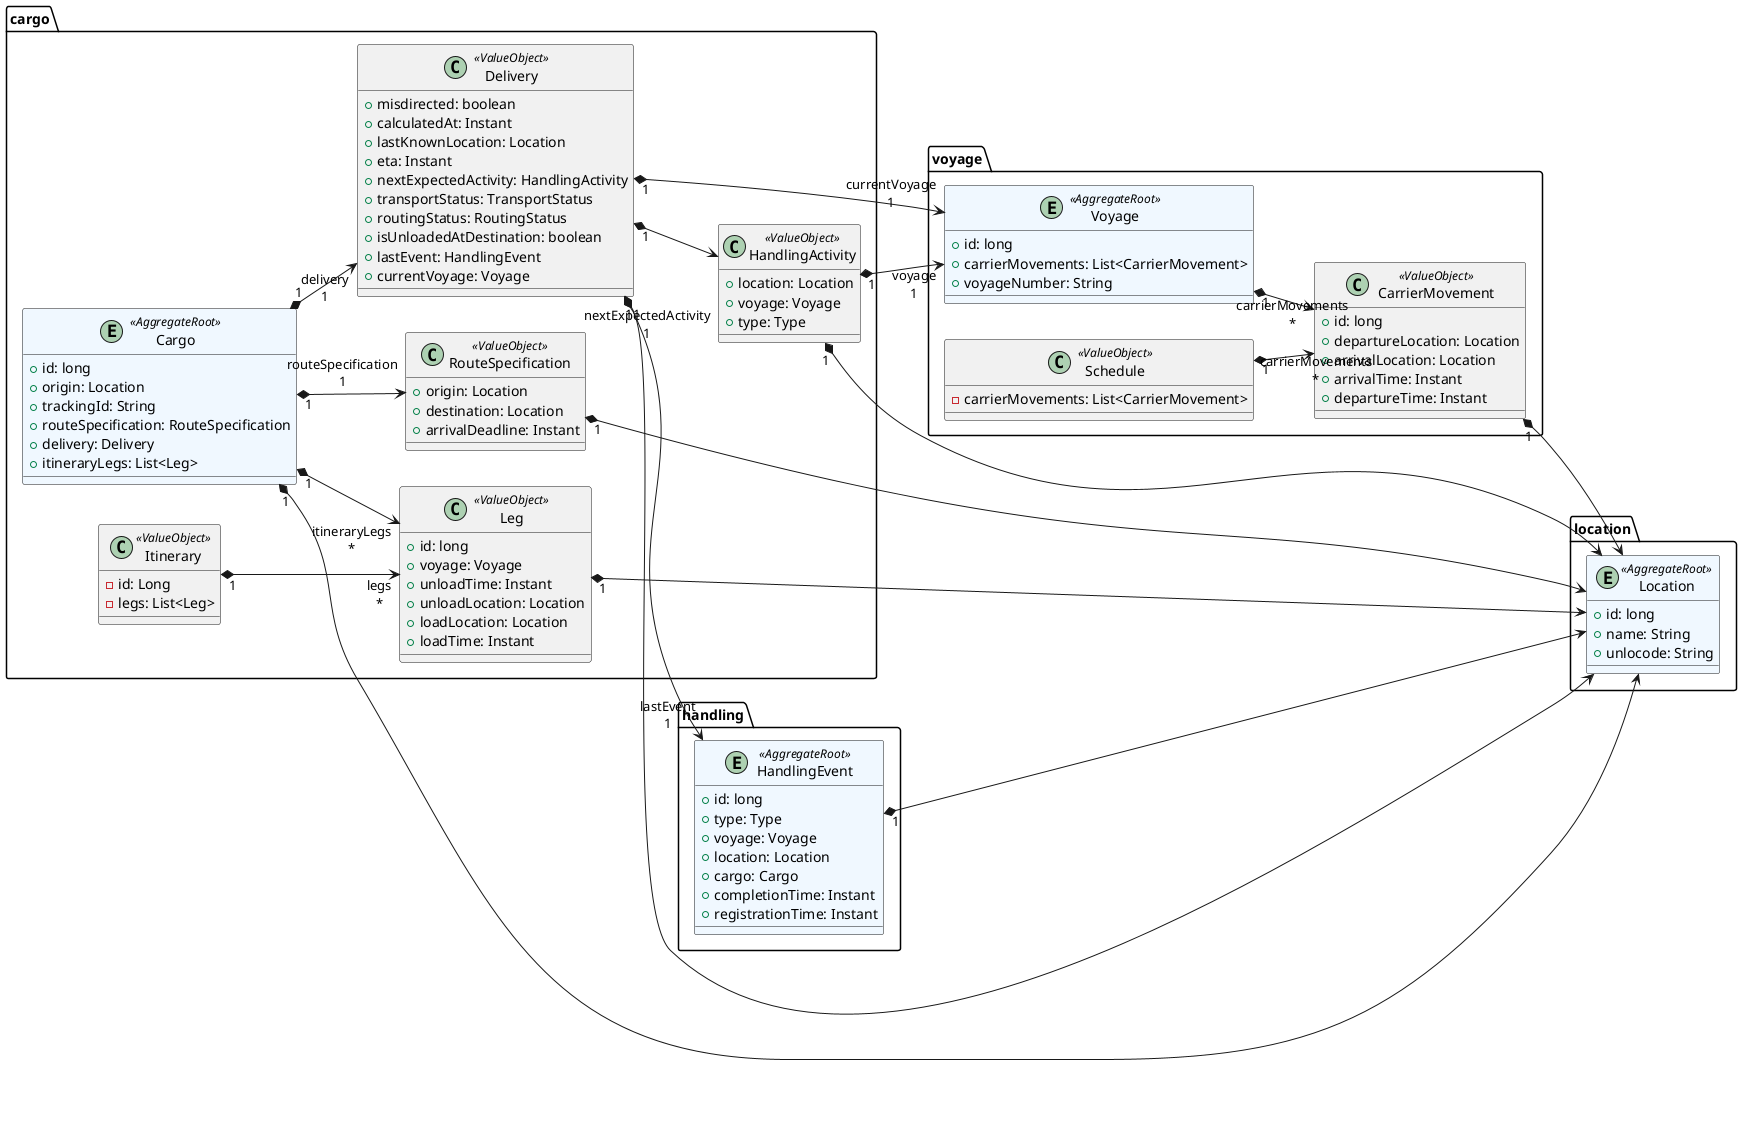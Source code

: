@startuml

top to bottom direction
'skinparam linetype ortho
left to right direction
'!pragma layout smetana

package cargo{

    entity Cargo <<AggregateRoot>> #aliceblue {
      + id: long
      + origin: Location
      + trackingId: String
      + routeSpecification: RouteSpecification
      + delivery: Delivery
      + itineraryLegs: List<Leg>
    }

    class RouteSpecification  <<ValueObject>>  {
      + origin: Location
      + destination: Location
      + arrivalDeadline: Instant
    }


    class Itinerary <<ValueObject>>  {
      - id: Long
      - legs: List<Leg>
    }

   class Leg   <<ValueObject>> {
      + id: long
      + voyage: Voyage
      + unloadTime: Instant
      + unloadLocation: Location
      + loadLocation: Location
      + loadTime: Instant
    }

    class Delivery    <<ValueObject>> {
      + misdirected: boolean
      + calculatedAt: Instant
      + lastKnownLocation: Location
      + eta: Instant
      + nextExpectedActivity: HandlingActivity
      + transportStatus: TransportStatus
      + routingStatus: RoutingStatus
      + isUnloadedAtDestination: boolean
      + lastEvent: HandlingEvent
      + currentVoyage: Voyage
    }



  class HandlingActivity    <<ValueObject>> {
      + location: Location
      + voyage: Voyage
      + type: Type
    }

}

package handling{

    entity HandlingEvent <<AggregateRoot>> #aliceblue {
      + id: long
      + type: Type
      + voyage: Voyage
      + location: Location
      + cargo: Cargo
      + completionTime: Instant
      + registrationTime: Instant
    }

}


package voyage{
    entity Voyage  <<AggregateRoot>> #aliceblue {
      + id: long
      + carrierMovements: List<CarrierMovement>
      + voyageNumber: String
    }

    class CarrierMovement   <<ValueObject>>  {
      + id: long
      + departureLocation: Location
      + arrivalLocation: Location
      + arrivalTime: Instant
      + departureTime: Instant
    }

    class Schedule   <<ValueObject>>  {
      - carrierMovements: List<CarrierMovement>
    }

}

package location{
    entity Location  <<AggregateRoot>> #aliceblue {
      + id: long
      + name: String
      + unlocode: String
    }
}



Cargo              "1" *--> "routeSpecification\n1" RouteSpecification
Cargo              "1" *--> "delivery\n1" Delivery
Cargo              "1" *--> "itineraryLegs\n*" Leg
Cargo              "1" *-->  Location
Delivery           "1" *--> "nextExpectedActivity\n1" HandlingActivity
Delivery           "1" *-->  Location
Delivery           "1" *--> "currentVoyage\n1" Voyage
Delivery           "1" *--> "lastEvent\n1" HandlingEvent
HandlingActivity   "1" *-->  Location
HandlingActivity   "1" *--> "voyage\n1" Voyage
Itinerary          "1" *--> "legs\n*" Leg
HandlingEvent      "1" *-->  Location
Leg                "1" *-->  Location
RouteSpecification "1" *-->  Location
Schedule           "1" *--> "carrierMovements\n*" CarrierMovement
Voyage             "1" *--> "carrierMovements\n*" CarrierMovement
CarrierMovement    "1" *-->  Location

'Cargo               -[#blue]>  Itinerary          : "«create»"
'Delivery            --[#blue]>  HandlingActivity   : "«create»"
'Voyage              --[#blue]>  Schedule           : "«create»"
@enduml
